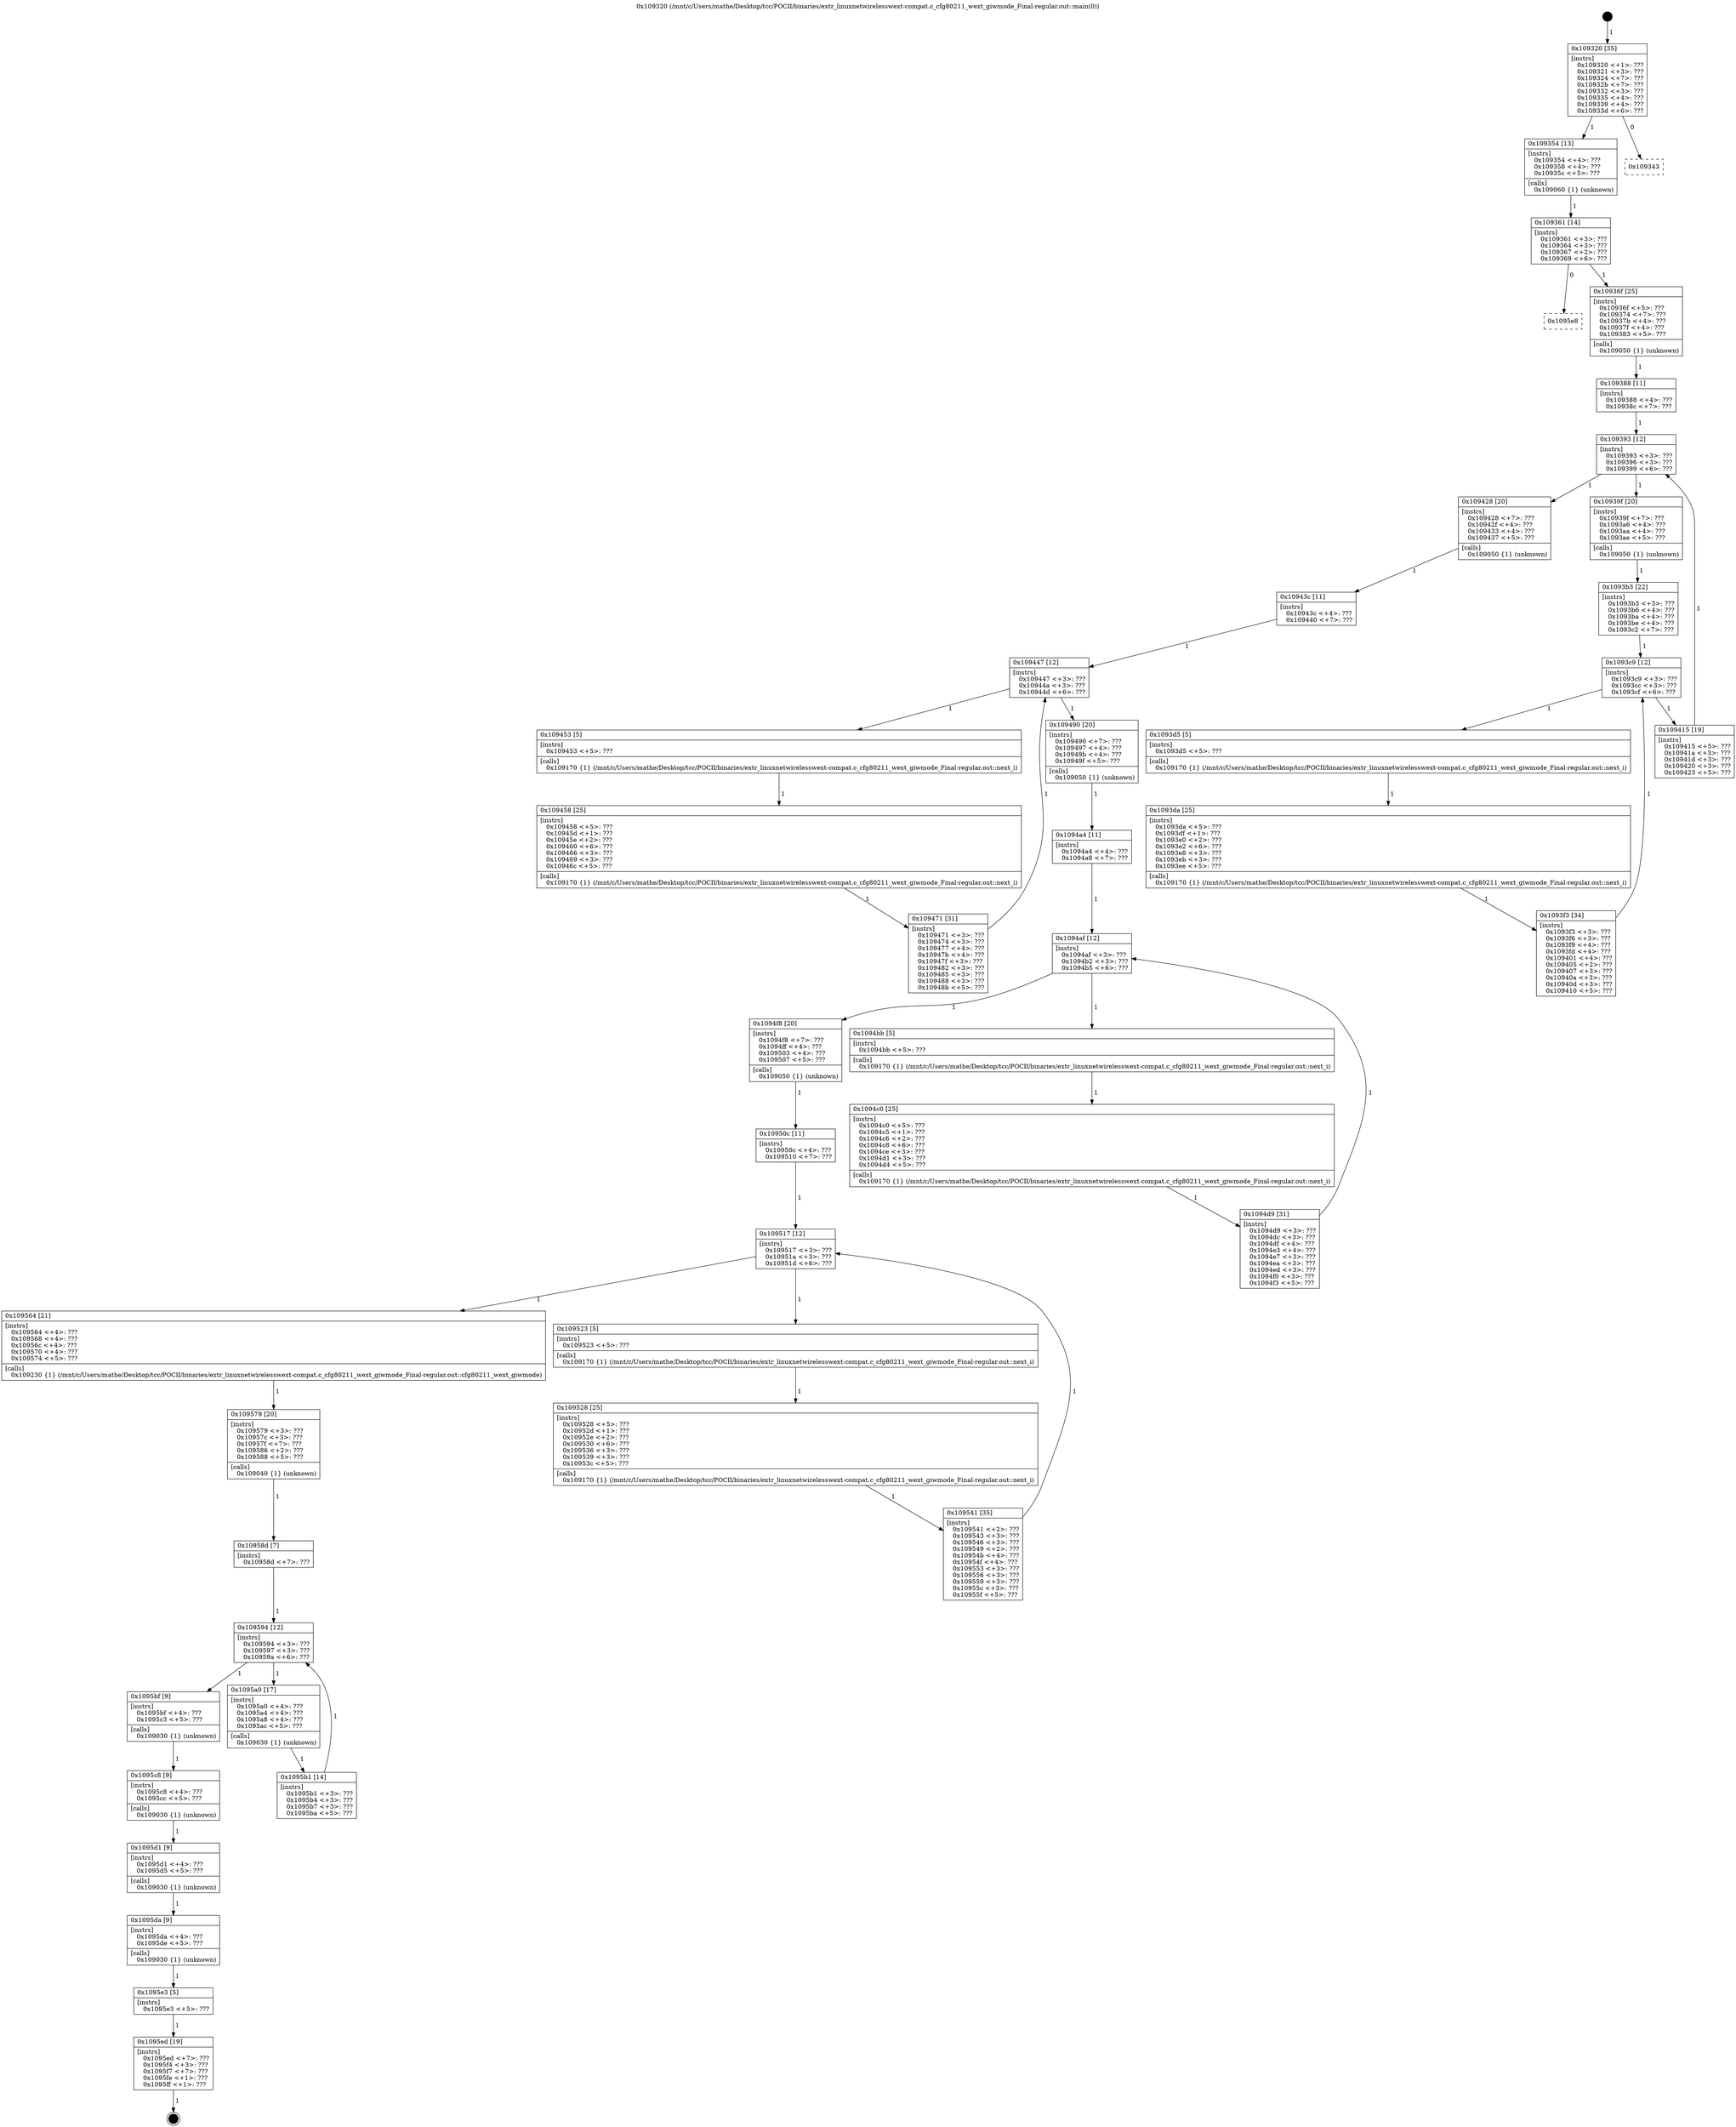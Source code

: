 digraph "0x109320" {
  label = "0x109320 (/mnt/c/Users/mathe/Desktop/tcc/POCII/binaries/extr_linuxnetwirelesswext-compat.c_cfg80211_wext_giwmode_Final-regular.out::main(0))"
  labelloc = "t"
  node[shape=record]

  Entry [label="",width=0.3,height=0.3,shape=circle,fillcolor=black,style=filled]
  "0x109320" [label="{
     0x109320 [35]\l
     | [instrs]\l
     &nbsp;&nbsp;0x109320 \<+1\>: ???\l
     &nbsp;&nbsp;0x109321 \<+3\>: ???\l
     &nbsp;&nbsp;0x109324 \<+7\>: ???\l
     &nbsp;&nbsp;0x10932b \<+7\>: ???\l
     &nbsp;&nbsp;0x109332 \<+3\>: ???\l
     &nbsp;&nbsp;0x109335 \<+4\>: ???\l
     &nbsp;&nbsp;0x109339 \<+4\>: ???\l
     &nbsp;&nbsp;0x10933d \<+6\>: ???\l
  }"]
  "0x109354" [label="{
     0x109354 [13]\l
     | [instrs]\l
     &nbsp;&nbsp;0x109354 \<+4\>: ???\l
     &nbsp;&nbsp;0x109358 \<+4\>: ???\l
     &nbsp;&nbsp;0x10935c \<+5\>: ???\l
     | [calls]\l
     &nbsp;&nbsp;0x109060 \{1\} (unknown)\l
  }"]
  "0x109343" [label="{
     0x109343\l
  }", style=dashed]
  "0x109361" [label="{
     0x109361 [14]\l
     | [instrs]\l
     &nbsp;&nbsp;0x109361 \<+3\>: ???\l
     &nbsp;&nbsp;0x109364 \<+3\>: ???\l
     &nbsp;&nbsp;0x109367 \<+2\>: ???\l
     &nbsp;&nbsp;0x109369 \<+6\>: ???\l
  }"]
  "0x1095e8" [label="{
     0x1095e8\l
  }", style=dashed]
  "0x10936f" [label="{
     0x10936f [25]\l
     | [instrs]\l
     &nbsp;&nbsp;0x10936f \<+5\>: ???\l
     &nbsp;&nbsp;0x109374 \<+7\>: ???\l
     &nbsp;&nbsp;0x10937b \<+4\>: ???\l
     &nbsp;&nbsp;0x10937f \<+4\>: ???\l
     &nbsp;&nbsp;0x109383 \<+5\>: ???\l
     | [calls]\l
     &nbsp;&nbsp;0x109050 \{1\} (unknown)\l
  }"]
  Exit [label="",width=0.3,height=0.3,shape=circle,fillcolor=black,style=filled,peripheries=2]
  "0x109393" [label="{
     0x109393 [12]\l
     | [instrs]\l
     &nbsp;&nbsp;0x109393 \<+3\>: ???\l
     &nbsp;&nbsp;0x109396 \<+3\>: ???\l
     &nbsp;&nbsp;0x109399 \<+6\>: ???\l
  }"]
  "0x109428" [label="{
     0x109428 [20]\l
     | [instrs]\l
     &nbsp;&nbsp;0x109428 \<+7\>: ???\l
     &nbsp;&nbsp;0x10942f \<+4\>: ???\l
     &nbsp;&nbsp;0x109433 \<+4\>: ???\l
     &nbsp;&nbsp;0x109437 \<+5\>: ???\l
     | [calls]\l
     &nbsp;&nbsp;0x109050 \{1\} (unknown)\l
  }"]
  "0x10939f" [label="{
     0x10939f [20]\l
     | [instrs]\l
     &nbsp;&nbsp;0x10939f \<+7\>: ???\l
     &nbsp;&nbsp;0x1093a6 \<+4\>: ???\l
     &nbsp;&nbsp;0x1093aa \<+4\>: ???\l
     &nbsp;&nbsp;0x1093ae \<+5\>: ???\l
     | [calls]\l
     &nbsp;&nbsp;0x109050 \{1\} (unknown)\l
  }"]
  "0x1093c9" [label="{
     0x1093c9 [12]\l
     | [instrs]\l
     &nbsp;&nbsp;0x1093c9 \<+3\>: ???\l
     &nbsp;&nbsp;0x1093cc \<+3\>: ???\l
     &nbsp;&nbsp;0x1093cf \<+6\>: ???\l
  }"]
  "0x109415" [label="{
     0x109415 [19]\l
     | [instrs]\l
     &nbsp;&nbsp;0x109415 \<+5\>: ???\l
     &nbsp;&nbsp;0x10941a \<+3\>: ???\l
     &nbsp;&nbsp;0x10941d \<+3\>: ???\l
     &nbsp;&nbsp;0x109420 \<+3\>: ???\l
     &nbsp;&nbsp;0x109423 \<+5\>: ???\l
  }"]
  "0x1093d5" [label="{
     0x1093d5 [5]\l
     | [instrs]\l
     &nbsp;&nbsp;0x1093d5 \<+5\>: ???\l
     | [calls]\l
     &nbsp;&nbsp;0x109170 \{1\} (/mnt/c/Users/mathe/Desktop/tcc/POCII/binaries/extr_linuxnetwirelesswext-compat.c_cfg80211_wext_giwmode_Final-regular.out::next_i)\l
  }"]
  "0x1093da" [label="{
     0x1093da [25]\l
     | [instrs]\l
     &nbsp;&nbsp;0x1093da \<+5\>: ???\l
     &nbsp;&nbsp;0x1093df \<+1\>: ???\l
     &nbsp;&nbsp;0x1093e0 \<+2\>: ???\l
     &nbsp;&nbsp;0x1093e2 \<+6\>: ???\l
     &nbsp;&nbsp;0x1093e8 \<+3\>: ???\l
     &nbsp;&nbsp;0x1093eb \<+3\>: ???\l
     &nbsp;&nbsp;0x1093ee \<+5\>: ???\l
     | [calls]\l
     &nbsp;&nbsp;0x109170 \{1\} (/mnt/c/Users/mathe/Desktop/tcc/POCII/binaries/extr_linuxnetwirelesswext-compat.c_cfg80211_wext_giwmode_Final-regular.out::next_i)\l
  }"]
  "0x1093f3" [label="{
     0x1093f3 [34]\l
     | [instrs]\l
     &nbsp;&nbsp;0x1093f3 \<+3\>: ???\l
     &nbsp;&nbsp;0x1093f6 \<+3\>: ???\l
     &nbsp;&nbsp;0x1093f9 \<+4\>: ???\l
     &nbsp;&nbsp;0x1093fd \<+4\>: ???\l
     &nbsp;&nbsp;0x109401 \<+4\>: ???\l
     &nbsp;&nbsp;0x109405 \<+2\>: ???\l
     &nbsp;&nbsp;0x109407 \<+3\>: ???\l
     &nbsp;&nbsp;0x10940a \<+3\>: ???\l
     &nbsp;&nbsp;0x10940d \<+3\>: ???\l
     &nbsp;&nbsp;0x109410 \<+5\>: ???\l
  }"]
  "0x1093b3" [label="{
     0x1093b3 [22]\l
     | [instrs]\l
     &nbsp;&nbsp;0x1093b3 \<+3\>: ???\l
     &nbsp;&nbsp;0x1093b6 \<+4\>: ???\l
     &nbsp;&nbsp;0x1093ba \<+4\>: ???\l
     &nbsp;&nbsp;0x1093be \<+4\>: ???\l
     &nbsp;&nbsp;0x1093c2 \<+7\>: ???\l
  }"]
  "0x1095ed" [label="{
     0x1095ed [19]\l
     | [instrs]\l
     &nbsp;&nbsp;0x1095ed \<+7\>: ???\l
     &nbsp;&nbsp;0x1095f4 \<+3\>: ???\l
     &nbsp;&nbsp;0x1095f7 \<+7\>: ???\l
     &nbsp;&nbsp;0x1095fe \<+1\>: ???\l
     &nbsp;&nbsp;0x1095ff \<+1\>: ???\l
  }"]
  "0x109388" [label="{
     0x109388 [11]\l
     | [instrs]\l
     &nbsp;&nbsp;0x109388 \<+4\>: ???\l
     &nbsp;&nbsp;0x10938c \<+7\>: ???\l
  }"]
  "0x109447" [label="{
     0x109447 [12]\l
     | [instrs]\l
     &nbsp;&nbsp;0x109447 \<+3\>: ???\l
     &nbsp;&nbsp;0x10944a \<+3\>: ???\l
     &nbsp;&nbsp;0x10944d \<+6\>: ???\l
  }"]
  "0x109490" [label="{
     0x109490 [20]\l
     | [instrs]\l
     &nbsp;&nbsp;0x109490 \<+7\>: ???\l
     &nbsp;&nbsp;0x109497 \<+4\>: ???\l
     &nbsp;&nbsp;0x10949b \<+4\>: ???\l
     &nbsp;&nbsp;0x10949f \<+5\>: ???\l
     | [calls]\l
     &nbsp;&nbsp;0x109050 \{1\} (unknown)\l
  }"]
  "0x109453" [label="{
     0x109453 [5]\l
     | [instrs]\l
     &nbsp;&nbsp;0x109453 \<+5\>: ???\l
     | [calls]\l
     &nbsp;&nbsp;0x109170 \{1\} (/mnt/c/Users/mathe/Desktop/tcc/POCII/binaries/extr_linuxnetwirelesswext-compat.c_cfg80211_wext_giwmode_Final-regular.out::next_i)\l
  }"]
  "0x109458" [label="{
     0x109458 [25]\l
     | [instrs]\l
     &nbsp;&nbsp;0x109458 \<+5\>: ???\l
     &nbsp;&nbsp;0x10945d \<+1\>: ???\l
     &nbsp;&nbsp;0x10945e \<+2\>: ???\l
     &nbsp;&nbsp;0x109460 \<+6\>: ???\l
     &nbsp;&nbsp;0x109466 \<+3\>: ???\l
     &nbsp;&nbsp;0x109469 \<+3\>: ???\l
     &nbsp;&nbsp;0x10946c \<+5\>: ???\l
     | [calls]\l
     &nbsp;&nbsp;0x109170 \{1\} (/mnt/c/Users/mathe/Desktop/tcc/POCII/binaries/extr_linuxnetwirelesswext-compat.c_cfg80211_wext_giwmode_Final-regular.out::next_i)\l
  }"]
  "0x109471" [label="{
     0x109471 [31]\l
     | [instrs]\l
     &nbsp;&nbsp;0x109471 \<+3\>: ???\l
     &nbsp;&nbsp;0x109474 \<+3\>: ???\l
     &nbsp;&nbsp;0x109477 \<+4\>: ???\l
     &nbsp;&nbsp;0x10947b \<+4\>: ???\l
     &nbsp;&nbsp;0x10947f \<+3\>: ???\l
     &nbsp;&nbsp;0x109482 \<+3\>: ???\l
     &nbsp;&nbsp;0x109485 \<+3\>: ???\l
     &nbsp;&nbsp;0x109488 \<+3\>: ???\l
     &nbsp;&nbsp;0x10948b \<+5\>: ???\l
  }"]
  "0x10943c" [label="{
     0x10943c [11]\l
     | [instrs]\l
     &nbsp;&nbsp;0x10943c \<+4\>: ???\l
     &nbsp;&nbsp;0x109440 \<+7\>: ???\l
  }"]
  "0x1094af" [label="{
     0x1094af [12]\l
     | [instrs]\l
     &nbsp;&nbsp;0x1094af \<+3\>: ???\l
     &nbsp;&nbsp;0x1094b2 \<+3\>: ???\l
     &nbsp;&nbsp;0x1094b5 \<+6\>: ???\l
  }"]
  "0x1094f8" [label="{
     0x1094f8 [20]\l
     | [instrs]\l
     &nbsp;&nbsp;0x1094f8 \<+7\>: ???\l
     &nbsp;&nbsp;0x1094ff \<+4\>: ???\l
     &nbsp;&nbsp;0x109503 \<+4\>: ???\l
     &nbsp;&nbsp;0x109507 \<+5\>: ???\l
     | [calls]\l
     &nbsp;&nbsp;0x109050 \{1\} (unknown)\l
  }"]
  "0x1094bb" [label="{
     0x1094bb [5]\l
     | [instrs]\l
     &nbsp;&nbsp;0x1094bb \<+5\>: ???\l
     | [calls]\l
     &nbsp;&nbsp;0x109170 \{1\} (/mnt/c/Users/mathe/Desktop/tcc/POCII/binaries/extr_linuxnetwirelesswext-compat.c_cfg80211_wext_giwmode_Final-regular.out::next_i)\l
  }"]
  "0x1094c0" [label="{
     0x1094c0 [25]\l
     | [instrs]\l
     &nbsp;&nbsp;0x1094c0 \<+5\>: ???\l
     &nbsp;&nbsp;0x1094c5 \<+1\>: ???\l
     &nbsp;&nbsp;0x1094c6 \<+2\>: ???\l
     &nbsp;&nbsp;0x1094c8 \<+6\>: ???\l
     &nbsp;&nbsp;0x1094ce \<+3\>: ???\l
     &nbsp;&nbsp;0x1094d1 \<+3\>: ???\l
     &nbsp;&nbsp;0x1094d4 \<+5\>: ???\l
     | [calls]\l
     &nbsp;&nbsp;0x109170 \{1\} (/mnt/c/Users/mathe/Desktop/tcc/POCII/binaries/extr_linuxnetwirelesswext-compat.c_cfg80211_wext_giwmode_Final-regular.out::next_i)\l
  }"]
  "0x1094d9" [label="{
     0x1094d9 [31]\l
     | [instrs]\l
     &nbsp;&nbsp;0x1094d9 \<+3\>: ???\l
     &nbsp;&nbsp;0x1094dc \<+3\>: ???\l
     &nbsp;&nbsp;0x1094df \<+4\>: ???\l
     &nbsp;&nbsp;0x1094e3 \<+4\>: ???\l
     &nbsp;&nbsp;0x1094e7 \<+3\>: ???\l
     &nbsp;&nbsp;0x1094ea \<+3\>: ???\l
     &nbsp;&nbsp;0x1094ed \<+3\>: ???\l
     &nbsp;&nbsp;0x1094f0 \<+3\>: ???\l
     &nbsp;&nbsp;0x1094f3 \<+5\>: ???\l
  }"]
  "0x1094a4" [label="{
     0x1094a4 [11]\l
     | [instrs]\l
     &nbsp;&nbsp;0x1094a4 \<+4\>: ???\l
     &nbsp;&nbsp;0x1094a8 \<+7\>: ???\l
  }"]
  "0x109517" [label="{
     0x109517 [12]\l
     | [instrs]\l
     &nbsp;&nbsp;0x109517 \<+3\>: ???\l
     &nbsp;&nbsp;0x10951a \<+3\>: ???\l
     &nbsp;&nbsp;0x10951d \<+6\>: ???\l
  }"]
  "0x109564" [label="{
     0x109564 [21]\l
     | [instrs]\l
     &nbsp;&nbsp;0x109564 \<+4\>: ???\l
     &nbsp;&nbsp;0x109568 \<+4\>: ???\l
     &nbsp;&nbsp;0x10956c \<+4\>: ???\l
     &nbsp;&nbsp;0x109570 \<+4\>: ???\l
     &nbsp;&nbsp;0x109574 \<+5\>: ???\l
     | [calls]\l
     &nbsp;&nbsp;0x109230 \{1\} (/mnt/c/Users/mathe/Desktop/tcc/POCII/binaries/extr_linuxnetwirelesswext-compat.c_cfg80211_wext_giwmode_Final-regular.out::cfg80211_wext_giwmode)\l
  }"]
  "0x109523" [label="{
     0x109523 [5]\l
     | [instrs]\l
     &nbsp;&nbsp;0x109523 \<+5\>: ???\l
     | [calls]\l
     &nbsp;&nbsp;0x109170 \{1\} (/mnt/c/Users/mathe/Desktop/tcc/POCII/binaries/extr_linuxnetwirelesswext-compat.c_cfg80211_wext_giwmode_Final-regular.out::next_i)\l
  }"]
  "0x109528" [label="{
     0x109528 [25]\l
     | [instrs]\l
     &nbsp;&nbsp;0x109528 \<+5\>: ???\l
     &nbsp;&nbsp;0x10952d \<+1\>: ???\l
     &nbsp;&nbsp;0x10952e \<+2\>: ???\l
     &nbsp;&nbsp;0x109530 \<+6\>: ???\l
     &nbsp;&nbsp;0x109536 \<+3\>: ???\l
     &nbsp;&nbsp;0x109539 \<+3\>: ???\l
     &nbsp;&nbsp;0x10953c \<+5\>: ???\l
     | [calls]\l
     &nbsp;&nbsp;0x109170 \{1\} (/mnt/c/Users/mathe/Desktop/tcc/POCII/binaries/extr_linuxnetwirelesswext-compat.c_cfg80211_wext_giwmode_Final-regular.out::next_i)\l
  }"]
  "0x109541" [label="{
     0x109541 [35]\l
     | [instrs]\l
     &nbsp;&nbsp;0x109541 \<+2\>: ???\l
     &nbsp;&nbsp;0x109543 \<+3\>: ???\l
     &nbsp;&nbsp;0x109546 \<+3\>: ???\l
     &nbsp;&nbsp;0x109549 \<+2\>: ???\l
     &nbsp;&nbsp;0x10954b \<+4\>: ???\l
     &nbsp;&nbsp;0x10954f \<+4\>: ???\l
     &nbsp;&nbsp;0x109553 \<+3\>: ???\l
     &nbsp;&nbsp;0x109556 \<+3\>: ???\l
     &nbsp;&nbsp;0x109559 \<+3\>: ???\l
     &nbsp;&nbsp;0x10955c \<+3\>: ???\l
     &nbsp;&nbsp;0x10955f \<+5\>: ???\l
  }"]
  "0x10950c" [label="{
     0x10950c [11]\l
     | [instrs]\l
     &nbsp;&nbsp;0x10950c \<+4\>: ???\l
     &nbsp;&nbsp;0x109510 \<+7\>: ???\l
  }"]
  "0x109579" [label="{
     0x109579 [20]\l
     | [instrs]\l
     &nbsp;&nbsp;0x109579 \<+3\>: ???\l
     &nbsp;&nbsp;0x10957c \<+3\>: ???\l
     &nbsp;&nbsp;0x10957f \<+7\>: ???\l
     &nbsp;&nbsp;0x109586 \<+2\>: ???\l
     &nbsp;&nbsp;0x109588 \<+5\>: ???\l
     | [calls]\l
     &nbsp;&nbsp;0x109040 \{1\} (unknown)\l
  }"]
  "0x109594" [label="{
     0x109594 [12]\l
     | [instrs]\l
     &nbsp;&nbsp;0x109594 \<+3\>: ???\l
     &nbsp;&nbsp;0x109597 \<+3\>: ???\l
     &nbsp;&nbsp;0x10959a \<+6\>: ???\l
  }"]
  "0x1095bf" [label="{
     0x1095bf [9]\l
     | [instrs]\l
     &nbsp;&nbsp;0x1095bf \<+4\>: ???\l
     &nbsp;&nbsp;0x1095c3 \<+5\>: ???\l
     | [calls]\l
     &nbsp;&nbsp;0x109030 \{1\} (unknown)\l
  }"]
  "0x1095a0" [label="{
     0x1095a0 [17]\l
     | [instrs]\l
     &nbsp;&nbsp;0x1095a0 \<+4\>: ???\l
     &nbsp;&nbsp;0x1095a4 \<+4\>: ???\l
     &nbsp;&nbsp;0x1095a8 \<+4\>: ???\l
     &nbsp;&nbsp;0x1095ac \<+5\>: ???\l
     | [calls]\l
     &nbsp;&nbsp;0x109030 \{1\} (unknown)\l
  }"]
  "0x1095b1" [label="{
     0x1095b1 [14]\l
     | [instrs]\l
     &nbsp;&nbsp;0x1095b1 \<+3\>: ???\l
     &nbsp;&nbsp;0x1095b4 \<+3\>: ???\l
     &nbsp;&nbsp;0x1095b7 \<+3\>: ???\l
     &nbsp;&nbsp;0x1095ba \<+5\>: ???\l
  }"]
  "0x10958d" [label="{
     0x10958d [7]\l
     | [instrs]\l
     &nbsp;&nbsp;0x10958d \<+7\>: ???\l
  }"]
  "0x1095c8" [label="{
     0x1095c8 [9]\l
     | [instrs]\l
     &nbsp;&nbsp;0x1095c8 \<+4\>: ???\l
     &nbsp;&nbsp;0x1095cc \<+5\>: ???\l
     | [calls]\l
     &nbsp;&nbsp;0x109030 \{1\} (unknown)\l
  }"]
  "0x1095d1" [label="{
     0x1095d1 [9]\l
     | [instrs]\l
     &nbsp;&nbsp;0x1095d1 \<+4\>: ???\l
     &nbsp;&nbsp;0x1095d5 \<+5\>: ???\l
     | [calls]\l
     &nbsp;&nbsp;0x109030 \{1\} (unknown)\l
  }"]
  "0x1095da" [label="{
     0x1095da [9]\l
     | [instrs]\l
     &nbsp;&nbsp;0x1095da \<+4\>: ???\l
     &nbsp;&nbsp;0x1095de \<+5\>: ???\l
     | [calls]\l
     &nbsp;&nbsp;0x109030 \{1\} (unknown)\l
  }"]
  "0x1095e3" [label="{
     0x1095e3 [5]\l
     | [instrs]\l
     &nbsp;&nbsp;0x1095e3 \<+5\>: ???\l
  }"]
  Entry -> "0x109320" [label=" 1"]
  "0x109320" -> "0x109354" [label=" 1"]
  "0x109320" -> "0x109343" [label=" 0"]
  "0x109354" -> "0x109361" [label=" 1"]
  "0x109361" -> "0x1095e8" [label=" 0"]
  "0x109361" -> "0x10936f" [label=" 1"]
  "0x1095ed" -> Exit [label=" 1"]
  "0x10936f" -> "0x109388" [label=" 1"]
  "0x109393" -> "0x109428" [label=" 1"]
  "0x109393" -> "0x10939f" [label=" 1"]
  "0x10939f" -> "0x1093b3" [label=" 1"]
  "0x1093c9" -> "0x109415" [label=" 1"]
  "0x1093c9" -> "0x1093d5" [label=" 1"]
  "0x1093d5" -> "0x1093da" [label=" 1"]
  "0x1093da" -> "0x1093f3" [label=" 1"]
  "0x1093b3" -> "0x1093c9" [label=" 1"]
  "0x1093f3" -> "0x1093c9" [label=" 1"]
  "0x1095e3" -> "0x1095ed" [label=" 1"]
  "0x109388" -> "0x109393" [label=" 1"]
  "0x109415" -> "0x109393" [label=" 1"]
  "0x109428" -> "0x10943c" [label=" 1"]
  "0x109447" -> "0x109490" [label=" 1"]
  "0x109447" -> "0x109453" [label=" 1"]
  "0x109453" -> "0x109458" [label=" 1"]
  "0x109458" -> "0x109471" [label=" 1"]
  "0x10943c" -> "0x109447" [label=" 1"]
  "0x109471" -> "0x109447" [label=" 1"]
  "0x109490" -> "0x1094a4" [label=" 1"]
  "0x1094af" -> "0x1094f8" [label=" 1"]
  "0x1094af" -> "0x1094bb" [label=" 1"]
  "0x1094bb" -> "0x1094c0" [label=" 1"]
  "0x1094c0" -> "0x1094d9" [label=" 1"]
  "0x1094a4" -> "0x1094af" [label=" 1"]
  "0x1094d9" -> "0x1094af" [label=" 1"]
  "0x1094f8" -> "0x10950c" [label=" 1"]
  "0x109517" -> "0x109564" [label=" 1"]
  "0x109517" -> "0x109523" [label=" 1"]
  "0x109523" -> "0x109528" [label=" 1"]
  "0x109528" -> "0x109541" [label=" 1"]
  "0x10950c" -> "0x109517" [label=" 1"]
  "0x109541" -> "0x109517" [label=" 1"]
  "0x109564" -> "0x109579" [label=" 1"]
  "0x109579" -> "0x10958d" [label=" 1"]
  "0x109594" -> "0x1095bf" [label=" 1"]
  "0x109594" -> "0x1095a0" [label=" 1"]
  "0x1095a0" -> "0x1095b1" [label=" 1"]
  "0x10958d" -> "0x109594" [label=" 1"]
  "0x1095b1" -> "0x109594" [label=" 1"]
  "0x1095bf" -> "0x1095c8" [label=" 1"]
  "0x1095c8" -> "0x1095d1" [label=" 1"]
  "0x1095d1" -> "0x1095da" [label=" 1"]
  "0x1095da" -> "0x1095e3" [label=" 1"]
}
